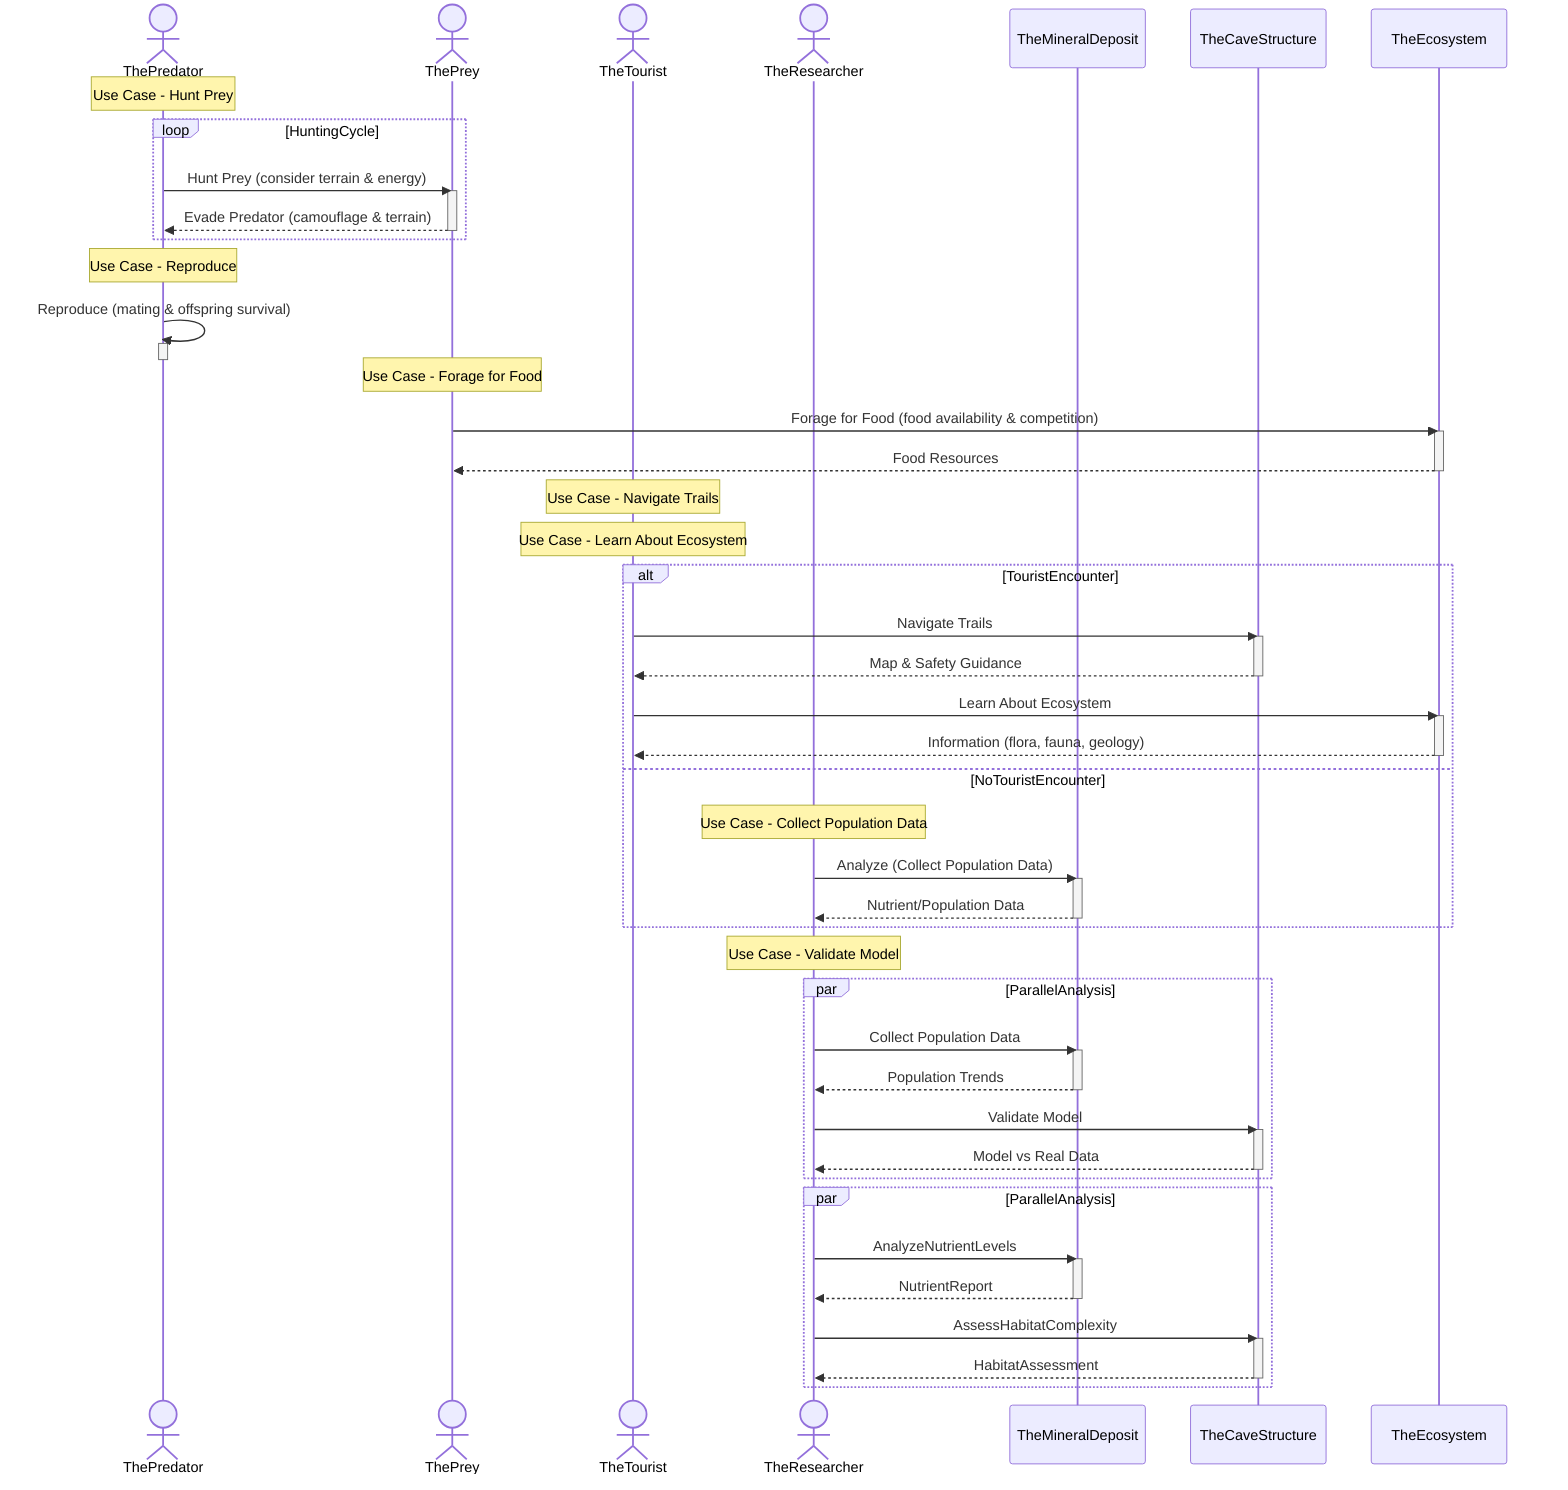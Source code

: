 sequenceDiagram
    actor ThePredator
    actor ThePrey
    actor TheTourist
    actor TheResearcher
    participant TheMineralDeposit
    participant TheCaveStructure

    note over ThePredator: Use Case - Hunt Prey
    loop HuntingCycle
        ThePredator->>ThePrey: Hunt Prey (consider terrain & energy)
        activate ThePrey
        ThePrey-->>ThePredator: Evade Predator (camouflage & terrain)
        deactivate ThePrey
    end

    note over ThePredator: Use Case - Reproduce
    ThePredator->>ThePredator: Reproduce (mating & offspring survival)
    activate ThePredator
    deactivate ThePredator

    note over ThePrey: Use Case - Forage for Food
    ThePrey->>TheEcosystem: Forage for Food (food availability & competition)
    activate TheEcosystem
    TheEcosystem-->>ThePrey: Food Resources
    deactivate TheEcosystem

    note over TheTourist: Use Case - Navigate Trails
    note over TheTourist: Use Case - Learn About Ecosystem
    alt TouristEncounter
        TheTourist->>TheCaveStructure: Navigate Trails
        activate TheCaveStructure
        TheCaveStructure-->>TheTourist: Map & Safety Guidance
        deactivate TheCaveStructure

        TheTourist->>TheEcosystem: Learn About Ecosystem
        activate TheEcosystem
        TheEcosystem-->>TheTourist: Information (flora, fauna, geology)
        deactivate TheEcosystem
    else NoTouristEncounter
        note over TheResearcher: Use Case - Collect Population Data
        TheResearcher->>TheMineralDeposit: Analyze (Collect Population Data)
        activate TheMineralDeposit
        TheMineralDeposit-->>TheResearcher: Nutrient/Population Data
        deactivate TheMineralDeposit
    end

    note over TheResearcher: Use Case - Validate Model
    par ParallelAnalysis
        TheResearcher->>TheMineralDeposit: Collect Population Data
        activate TheMineralDeposit
        TheMineralDeposit-->>TheResearcher: Population Trends
        deactivate TheMineralDeposit

        TheResearcher->>TheCaveStructure: Validate Model
        activate TheCaveStructure
        TheCaveStructure-->>TheResearcher: Model vs Real Data
        deactivate TheCaveStructure
    end

    par ParallelAnalysis
        TheResearcher->>TheMineralDeposit: AnalyzeNutrientLevels
        activate TheMineralDeposit
        TheMineralDeposit-->>TheResearcher: NutrientReport
        deactivate TheMineralDeposit
        TheResearcher->>TheCaveStructure: AssessHabitatComplexity
        activate TheCaveStructure
        TheCaveStructure-->>TheResearcher: HabitatAssessment
        deactivate TheCaveStructure
    end